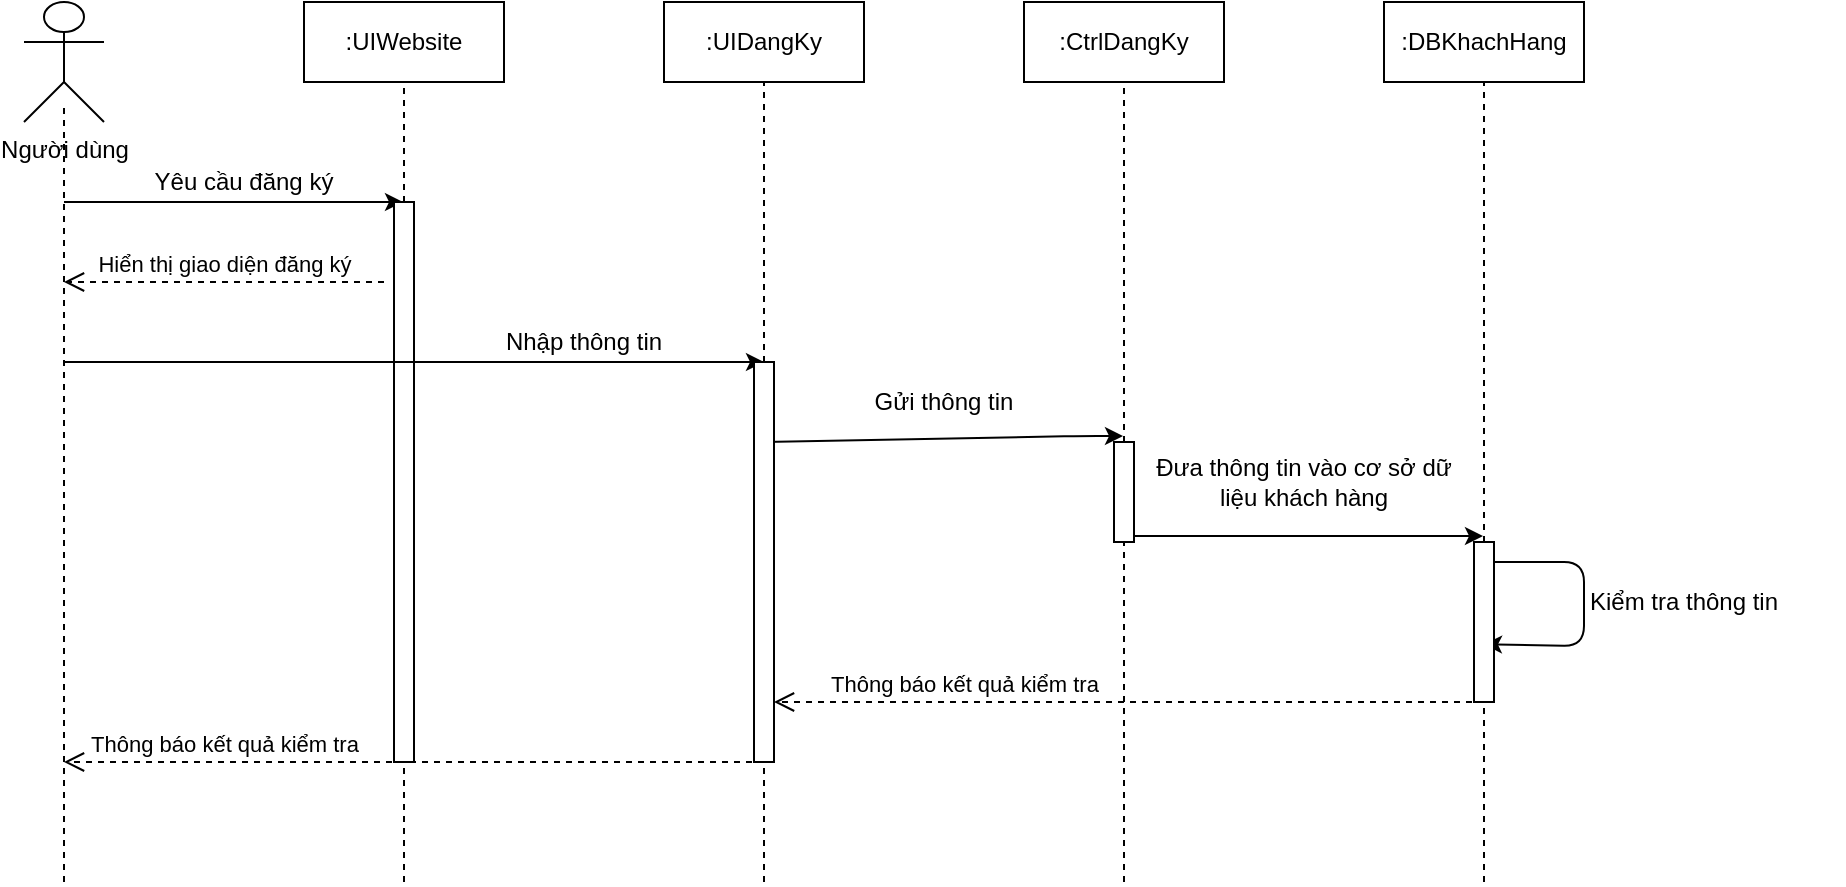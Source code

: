 <mxfile version="13.6.2"><diagram id="kgpKYQtTHZ0yAKxKKP6v" name="Page-1"><mxGraphModel dx="1888" dy="575" grid="1" gridSize="10" guides="1" tooltips="1" connect="1" arrows="1" fold="1" page="1" pageScale="1" pageWidth="850" pageHeight="1100" math="0" shadow="0"><root><mxCell id="0"/><mxCell id="1" parent="0"/><mxCell id="80-WLgOTH6oOYVkOZIjG-1" value="Người dùng" style="shape=umlActor;verticalLabelPosition=bottom;verticalAlign=top;html=1;outlineConnect=0;" vertex="1" parent="1"><mxGeometry x="-20" y="80" width="40" height="60" as="geometry"/></mxCell><mxCell id="80-WLgOTH6oOYVkOZIjG-3" value="" style="endArrow=none;dashed=1;html=1;" edge="1" parent="1"><mxGeometry width="50" height="50" relative="1" as="geometry"><mxPoint y="520" as="sourcePoint"/><mxPoint y="130" as="targetPoint"/></mxGeometry></mxCell><mxCell id="80-WLgOTH6oOYVkOZIjG-9" value="" style="endArrow=classic;html=1;" edge="1" parent="1"><mxGeometry width="50" height="50" relative="1" as="geometry"><mxPoint y="180" as="sourcePoint"/><mxPoint x="169.5" y="180" as="targetPoint"/></mxGeometry></mxCell><mxCell id="80-WLgOTH6oOYVkOZIjG-10" value="Yêu cầu đăng ký" style="text;html=1;strokeColor=none;fillColor=none;align=center;verticalAlign=middle;whiteSpace=wrap;rounded=0;" vertex="1" parent="1"><mxGeometry x="30" y="160" width="120" height="20" as="geometry"/></mxCell><mxCell id="80-WLgOTH6oOYVkOZIjG-16" value="Nhập thông tin " style="text;html=1;strokeColor=none;fillColor=none;align=center;verticalAlign=middle;whiteSpace=wrap;rounded=0;" vertex="1" parent="1"><mxGeometry x="180" y="240" width="160" height="20" as="geometry"/></mxCell><mxCell id="80-WLgOTH6oOYVkOZIjG-22" value="" style="endArrow=classic;html=1;exitX=0.5;exitY=0.611;exitDx=0;exitDy=0;exitPerimeter=0;" edge="1" parent="1"><mxGeometry width="50" height="50" relative="1" as="geometry"><mxPoint x="350" y="299.96" as="sourcePoint"/><mxPoint x="529.5" y="297" as="targetPoint"/><Array as="points"><mxPoint x="510" y="297"/></Array></mxGeometry></mxCell><mxCell id="80-WLgOTH6oOYVkOZIjG-23" value="Gửi thông tin " style="text;html=1;strokeColor=none;fillColor=none;align=center;verticalAlign=middle;whiteSpace=wrap;rounded=0;" vertex="1" parent="1"><mxGeometry x="360" y="270" width="160" height="20" as="geometry"/></mxCell><mxCell id="80-WLgOTH6oOYVkOZIjG-24" value="" style="endArrow=classic;html=1;exitX=0.53;exitY=0.763;exitDx=0;exitDy=0;exitPerimeter=0;" edge="1" parent="1"><mxGeometry width="50" height="50" relative="1" as="geometry"><mxPoint x="533" y="347.05" as="sourcePoint"/><mxPoint x="709.5" y="347" as="targetPoint"/><Array as="points"><mxPoint x="600" y="347"/><mxPoint x="640" y="347"/></Array></mxGeometry></mxCell><mxCell id="80-WLgOTH6oOYVkOZIjG-25" value="Đưa thông tin vào cơ sở dữ liệu khách hàng" style="text;html=1;strokeColor=none;fillColor=none;align=center;verticalAlign=middle;whiteSpace=wrap;rounded=0;" vertex="1" parent="1"><mxGeometry x="540" y="310" width="160" height="20" as="geometry"/></mxCell><mxCell id="80-WLgOTH6oOYVkOZIjG-28" value="Kiểm tra thông tin" style="text;html=1;strokeColor=none;fillColor=none;align=center;verticalAlign=middle;whiteSpace=wrap;rounded=0;" vertex="1" parent="1"><mxGeometry x="730" y="370" width="160" height="20" as="geometry"/></mxCell><mxCell id="80-WLgOTH6oOYVkOZIjG-27" value="" style="endArrow=classic;html=1;entryX=0.5;entryY=0.892;entryDx=0;entryDy=0;entryPerimeter=0;" edge="1" parent="1"><mxGeometry width="50" height="50" relative="1" as="geometry"><mxPoint x="709.5" y="360" as="sourcePoint"/><mxPoint x="710" y="401.12" as="targetPoint"/><Array as="points"><mxPoint x="760" y="360"/><mxPoint x="760" y="402"/></Array></mxGeometry></mxCell><mxCell id="80-WLgOTH6oOYVkOZIjG-31" value=":UIWebsite" style="rounded=0;whiteSpace=wrap;html=1;" vertex="1" parent="1"><mxGeometry x="120" y="80" width="100" height="40" as="geometry"/></mxCell><mxCell id="80-WLgOTH6oOYVkOZIjG-33" value=":UIDangKy" style="rounded=0;whiteSpace=wrap;html=1;" vertex="1" parent="1"><mxGeometry x="300" y="80" width="100" height="40" as="geometry"/></mxCell><mxCell id="80-WLgOTH6oOYVkOZIjG-37" value="" style="endArrow=none;dashed=1;html=1;entryX=0.5;entryY=1;entryDx=0;entryDy=0;" edge="1" parent="1" source="80-WLgOTH6oOYVkOZIjG-59" target="80-WLgOTH6oOYVkOZIjG-33"><mxGeometry width="50" height="50" relative="1" as="geometry"><mxPoint x="350" y="520" as="sourcePoint"/><mxPoint x="370" y="120" as="targetPoint"/></mxGeometry></mxCell><mxCell id="80-WLgOTH6oOYVkOZIjG-38" value=":CtrlDangKy" style="rounded=0;whiteSpace=wrap;html=1;" vertex="1" parent="1"><mxGeometry x="480" y="80" width="100" height="40" as="geometry"/></mxCell><mxCell id="80-WLgOTH6oOYVkOZIjG-39" value="" style="endArrow=none;dashed=1;html=1;" edge="1" parent="1" source="80-WLgOTH6oOYVkOZIjG-61"><mxGeometry width="50" height="50" relative="1" as="geometry"><mxPoint x="530" y="520" as="sourcePoint"/><mxPoint x="530" y="120" as="targetPoint"/></mxGeometry></mxCell><mxCell id="80-WLgOTH6oOYVkOZIjG-40" value=":DBKhachHang" style="rounded=0;whiteSpace=wrap;html=1;" vertex="1" parent="1"><mxGeometry x="660" y="80" width="100" height="40" as="geometry"/></mxCell><mxCell id="80-WLgOTH6oOYVkOZIjG-41" value="" style="endArrow=none;dashed=1;html=1;" edge="1" parent="1" source="80-WLgOTH6oOYVkOZIjG-63"><mxGeometry width="50" height="50" relative="1" as="geometry"><mxPoint x="710" y="520" as="sourcePoint"/><mxPoint x="710" y="120" as="targetPoint"/></mxGeometry></mxCell><mxCell id="80-WLgOTH6oOYVkOZIjG-52" value="" style="endArrow=none;dashed=1;html=1;" edge="1" parent="1" source="80-WLgOTH6oOYVkOZIjG-54"><mxGeometry width="50" height="50" relative="1" as="geometry"><mxPoint x="170" y="520" as="sourcePoint"/><mxPoint x="170" y="120" as="targetPoint"/></mxGeometry></mxCell><mxCell id="80-WLgOTH6oOYVkOZIjG-54" value="" style="html=1;points=[];perimeter=orthogonalPerimeter;" vertex="1" parent="1"><mxGeometry x="165" y="180" width="10" height="280" as="geometry"/></mxCell><mxCell id="80-WLgOTH6oOYVkOZIjG-55" value="" style="endArrow=none;dashed=1;html=1;" edge="1" parent="1" target="80-WLgOTH6oOYVkOZIjG-54"><mxGeometry width="50" height="50" relative="1" as="geometry"><mxPoint x="170" y="520" as="sourcePoint"/><mxPoint x="170" y="120" as="targetPoint"/></mxGeometry></mxCell><mxCell id="80-WLgOTH6oOYVkOZIjG-56" value="" style="endArrow=classic;html=1;" edge="1" parent="1"><mxGeometry width="50" height="50" relative="1" as="geometry"><mxPoint y="260" as="sourcePoint"/><mxPoint x="350" y="260" as="targetPoint"/></mxGeometry></mxCell><mxCell id="80-WLgOTH6oOYVkOZIjG-59" value="" style="html=1;points=[];perimeter=orthogonalPerimeter;" vertex="1" parent="1"><mxGeometry x="345" y="260" width="10" height="200" as="geometry"/></mxCell><mxCell id="80-WLgOTH6oOYVkOZIjG-60" value="" style="endArrow=none;dashed=1;html=1;entryX=0.5;entryY=1;entryDx=0;entryDy=0;" edge="1" parent="1" target="80-WLgOTH6oOYVkOZIjG-59"><mxGeometry width="50" height="50" relative="1" as="geometry"><mxPoint x="350" y="520" as="sourcePoint"/><mxPoint x="350" y="120" as="targetPoint"/></mxGeometry></mxCell><mxCell id="80-WLgOTH6oOYVkOZIjG-61" value="" style="html=1;points=[];perimeter=orthogonalPerimeter;" vertex="1" parent="1"><mxGeometry x="525" y="300" width="10" height="50" as="geometry"/></mxCell><mxCell id="80-WLgOTH6oOYVkOZIjG-62" value="" style="endArrow=none;dashed=1;html=1;" edge="1" parent="1" target="80-WLgOTH6oOYVkOZIjG-61"><mxGeometry width="50" height="50" relative="1" as="geometry"><mxPoint x="530" y="520" as="sourcePoint"/><mxPoint x="530" y="120" as="targetPoint"/></mxGeometry></mxCell><mxCell id="80-WLgOTH6oOYVkOZIjG-63" value="" style="html=1;points=[];perimeter=orthogonalPerimeter;" vertex="1" parent="1"><mxGeometry x="705" y="350" width="10" height="80" as="geometry"/></mxCell><mxCell id="80-WLgOTH6oOYVkOZIjG-64" value="" style="endArrow=none;dashed=1;html=1;" edge="1" parent="1" target="80-WLgOTH6oOYVkOZIjG-63"><mxGeometry width="50" height="50" relative="1" as="geometry"><mxPoint x="710" y="520" as="sourcePoint"/><mxPoint x="710" y="120" as="targetPoint"/></mxGeometry></mxCell><mxCell id="80-WLgOTH6oOYVkOZIjG-72" value="Hiển thị giao diện đăng ký" style="html=1;verticalAlign=bottom;endArrow=open;dashed=1;endSize=8;" edge="1" parent="1"><mxGeometry relative="1" as="geometry"><mxPoint x="160" y="220" as="sourcePoint"/><mxPoint y="220" as="targetPoint"/></mxGeometry></mxCell><mxCell id="80-WLgOTH6oOYVkOZIjG-73" value="Thông báo kết quả kiểm tra" style="html=1;verticalAlign=bottom;endArrow=open;dashed=1;endSize=8;" edge="1" parent="1" target="80-WLgOTH6oOYVkOZIjG-59"><mxGeometry x="0.465" relative="1" as="geometry"><mxPoint x="710" y="430" as="sourcePoint"/><mxPoint x="630" y="430" as="targetPoint"/><mxPoint as="offset"/></mxGeometry></mxCell><mxCell id="80-WLgOTH6oOYVkOZIjG-74" value="Thông báo kết quả kiểm tra" style="html=1;verticalAlign=bottom;endArrow=open;dashed=1;endSize=8;" edge="1" parent="1"><mxGeometry x="0.543" relative="1" as="geometry"><mxPoint x="350" y="460" as="sourcePoint"/><mxPoint y="460" as="targetPoint"/><mxPoint as="offset"/></mxGeometry></mxCell></root></mxGraphModel></diagram></mxfile>